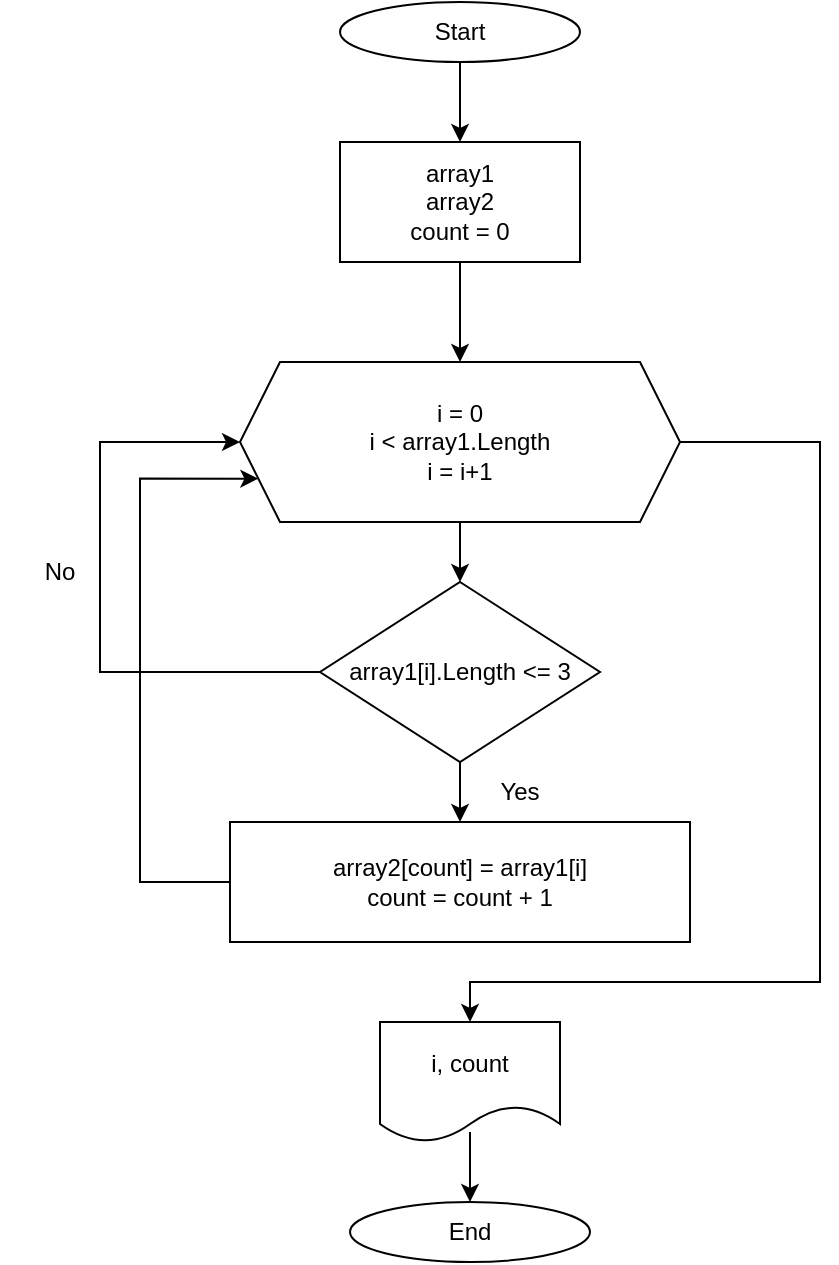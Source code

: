 <mxfile version="21.2.4" type="device">
  <diagram id="C5RBs43oDa-KdzZeNtuy" name="Page-1">
    <mxGraphModel dx="1600" dy="694" grid="1" gridSize="10" guides="1" tooltips="1" connect="1" arrows="1" fold="1" page="1" pageScale="1" pageWidth="827" pageHeight="1169" math="0" shadow="0">
      <root>
        <mxCell id="WIyWlLk6GJQsqaUBKTNV-0" />
        <mxCell id="WIyWlLk6GJQsqaUBKTNV-1" parent="WIyWlLk6GJQsqaUBKTNV-0" />
        <mxCell id="kbfIIwRgOMkVThfWqQ1X-5" value="" style="edgeStyle=orthogonalEdgeStyle;rounded=0;orthogonalLoop=1;jettySize=auto;html=1;" edge="1" parent="WIyWlLk6GJQsqaUBKTNV-1" source="kbfIIwRgOMkVThfWqQ1X-0" target="kbfIIwRgOMkVThfWqQ1X-1">
          <mxGeometry relative="1" as="geometry" />
        </mxCell>
        <mxCell id="kbfIIwRgOMkVThfWqQ1X-0" value="Start" style="ellipse;whiteSpace=wrap;html=1;" vertex="1" parent="WIyWlLk6GJQsqaUBKTNV-1">
          <mxGeometry x="260" y="50" width="120" height="30" as="geometry" />
        </mxCell>
        <mxCell id="kbfIIwRgOMkVThfWqQ1X-6" value="" style="edgeStyle=orthogonalEdgeStyle;rounded=0;orthogonalLoop=1;jettySize=auto;html=1;" edge="1" parent="WIyWlLk6GJQsqaUBKTNV-1" source="kbfIIwRgOMkVThfWqQ1X-1" target="kbfIIwRgOMkVThfWqQ1X-2">
          <mxGeometry relative="1" as="geometry" />
        </mxCell>
        <mxCell id="kbfIIwRgOMkVThfWqQ1X-1" value="array1&lt;br&gt;array2&lt;br&gt;count = 0" style="rounded=0;whiteSpace=wrap;html=1;" vertex="1" parent="WIyWlLk6GJQsqaUBKTNV-1">
          <mxGeometry x="260" y="120" width="120" height="60" as="geometry" />
        </mxCell>
        <mxCell id="kbfIIwRgOMkVThfWqQ1X-7" value="" style="edgeStyle=orthogonalEdgeStyle;rounded=0;orthogonalLoop=1;jettySize=auto;html=1;" edge="1" parent="WIyWlLk6GJQsqaUBKTNV-1" source="kbfIIwRgOMkVThfWqQ1X-2" target="kbfIIwRgOMkVThfWqQ1X-3">
          <mxGeometry relative="1" as="geometry" />
        </mxCell>
        <mxCell id="kbfIIwRgOMkVThfWqQ1X-17" style="edgeStyle=orthogonalEdgeStyle;rounded=0;orthogonalLoop=1;jettySize=auto;html=1;entryX=0.5;entryY=0;entryDx=0;entryDy=0;" edge="1" parent="WIyWlLk6GJQsqaUBKTNV-1" source="kbfIIwRgOMkVThfWqQ1X-2" target="kbfIIwRgOMkVThfWqQ1X-16">
          <mxGeometry relative="1" as="geometry">
            <Array as="points">
              <mxPoint x="500" y="270" />
              <mxPoint x="500" y="540" />
              <mxPoint x="325" y="540" />
            </Array>
          </mxGeometry>
        </mxCell>
        <mxCell id="kbfIIwRgOMkVThfWqQ1X-2" value="i = 0&lt;br&gt;i &amp;lt; array1.Length&lt;br&gt;i = i+1" style="shape=hexagon;perimeter=hexagonPerimeter2;whiteSpace=wrap;html=1;fixedSize=1;" vertex="1" parent="WIyWlLk6GJQsqaUBKTNV-1">
          <mxGeometry x="210" y="230" width="220" height="80" as="geometry" />
        </mxCell>
        <mxCell id="kbfIIwRgOMkVThfWqQ1X-8" value="" style="edgeStyle=orthogonalEdgeStyle;rounded=0;orthogonalLoop=1;jettySize=auto;html=1;" edge="1" parent="WIyWlLk6GJQsqaUBKTNV-1" source="kbfIIwRgOMkVThfWqQ1X-3" target="kbfIIwRgOMkVThfWqQ1X-4">
          <mxGeometry relative="1" as="geometry" />
        </mxCell>
        <mxCell id="kbfIIwRgOMkVThfWqQ1X-12" style="edgeStyle=orthogonalEdgeStyle;rounded=0;orthogonalLoop=1;jettySize=auto;html=1;entryX=0;entryY=0.5;entryDx=0;entryDy=0;" edge="1" parent="WIyWlLk6GJQsqaUBKTNV-1" source="kbfIIwRgOMkVThfWqQ1X-3" target="kbfIIwRgOMkVThfWqQ1X-2">
          <mxGeometry relative="1" as="geometry">
            <Array as="points">
              <mxPoint x="140" y="385" />
              <mxPoint x="140" y="270" />
            </Array>
          </mxGeometry>
        </mxCell>
        <mxCell id="kbfIIwRgOMkVThfWqQ1X-3" value="array1[i].Length &amp;lt;= 3" style="rhombus;whiteSpace=wrap;html=1;" vertex="1" parent="WIyWlLk6GJQsqaUBKTNV-1">
          <mxGeometry x="250" y="340" width="140" height="90" as="geometry" />
        </mxCell>
        <mxCell id="kbfIIwRgOMkVThfWqQ1X-14" style="edgeStyle=orthogonalEdgeStyle;rounded=0;orthogonalLoop=1;jettySize=auto;html=1;entryX=0;entryY=0.75;entryDx=0;entryDy=0;" edge="1" parent="WIyWlLk6GJQsqaUBKTNV-1" source="kbfIIwRgOMkVThfWqQ1X-4" target="kbfIIwRgOMkVThfWqQ1X-2">
          <mxGeometry relative="1" as="geometry">
            <Array as="points">
              <mxPoint x="160" y="490" />
              <mxPoint x="160" y="288" />
            </Array>
          </mxGeometry>
        </mxCell>
        <mxCell id="kbfIIwRgOMkVThfWqQ1X-4" value="array2[count] = array1[i]&lt;br&gt;count = count + 1" style="rounded=0;whiteSpace=wrap;html=1;" vertex="1" parent="WIyWlLk6GJQsqaUBKTNV-1">
          <mxGeometry x="205" y="460" width="230" height="60" as="geometry" />
        </mxCell>
        <mxCell id="kbfIIwRgOMkVThfWqQ1X-10" value="Yes" style="text;html=1;strokeColor=none;fillColor=none;align=center;verticalAlign=middle;whiteSpace=wrap;rounded=0;" vertex="1" parent="WIyWlLk6GJQsqaUBKTNV-1">
          <mxGeometry x="320" y="430" width="60" height="30" as="geometry" />
        </mxCell>
        <mxCell id="kbfIIwRgOMkVThfWqQ1X-13" value="No" style="text;html=1;strokeColor=none;fillColor=none;align=center;verticalAlign=middle;whiteSpace=wrap;rounded=0;" vertex="1" parent="WIyWlLk6GJQsqaUBKTNV-1">
          <mxGeometry x="90" y="320" width="60" height="30" as="geometry" />
        </mxCell>
        <mxCell id="kbfIIwRgOMkVThfWqQ1X-19" value="" style="edgeStyle=orthogonalEdgeStyle;rounded=0;orthogonalLoop=1;jettySize=auto;html=1;exitX=0.5;exitY=0.917;exitDx=0;exitDy=0;exitPerimeter=0;" edge="1" parent="WIyWlLk6GJQsqaUBKTNV-1" source="kbfIIwRgOMkVThfWqQ1X-16" target="kbfIIwRgOMkVThfWqQ1X-18">
          <mxGeometry relative="1" as="geometry" />
        </mxCell>
        <mxCell id="kbfIIwRgOMkVThfWqQ1X-16" value="i, count" style="shape=document;whiteSpace=wrap;html=1;boundedLbl=1;" vertex="1" parent="WIyWlLk6GJQsqaUBKTNV-1">
          <mxGeometry x="280" y="560" width="90" height="60" as="geometry" />
        </mxCell>
        <mxCell id="kbfIIwRgOMkVThfWqQ1X-18" value="End" style="ellipse;whiteSpace=wrap;html=1;" vertex="1" parent="WIyWlLk6GJQsqaUBKTNV-1">
          <mxGeometry x="265" y="650" width="120" height="30" as="geometry" />
        </mxCell>
      </root>
    </mxGraphModel>
  </diagram>
</mxfile>
